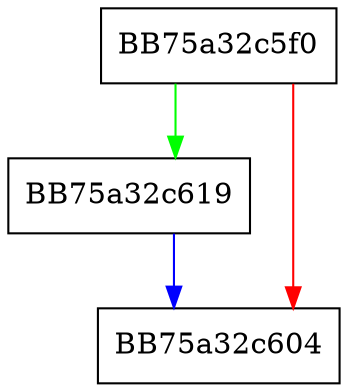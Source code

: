 digraph is_translated {
  node [shape="box"];
  graph [splines=ortho];
  BB75a32c5f0 -> BB75a32c619 [color="green"];
  BB75a32c5f0 -> BB75a32c604 [color="red"];
  BB75a32c619 -> BB75a32c604 [color="blue"];
}